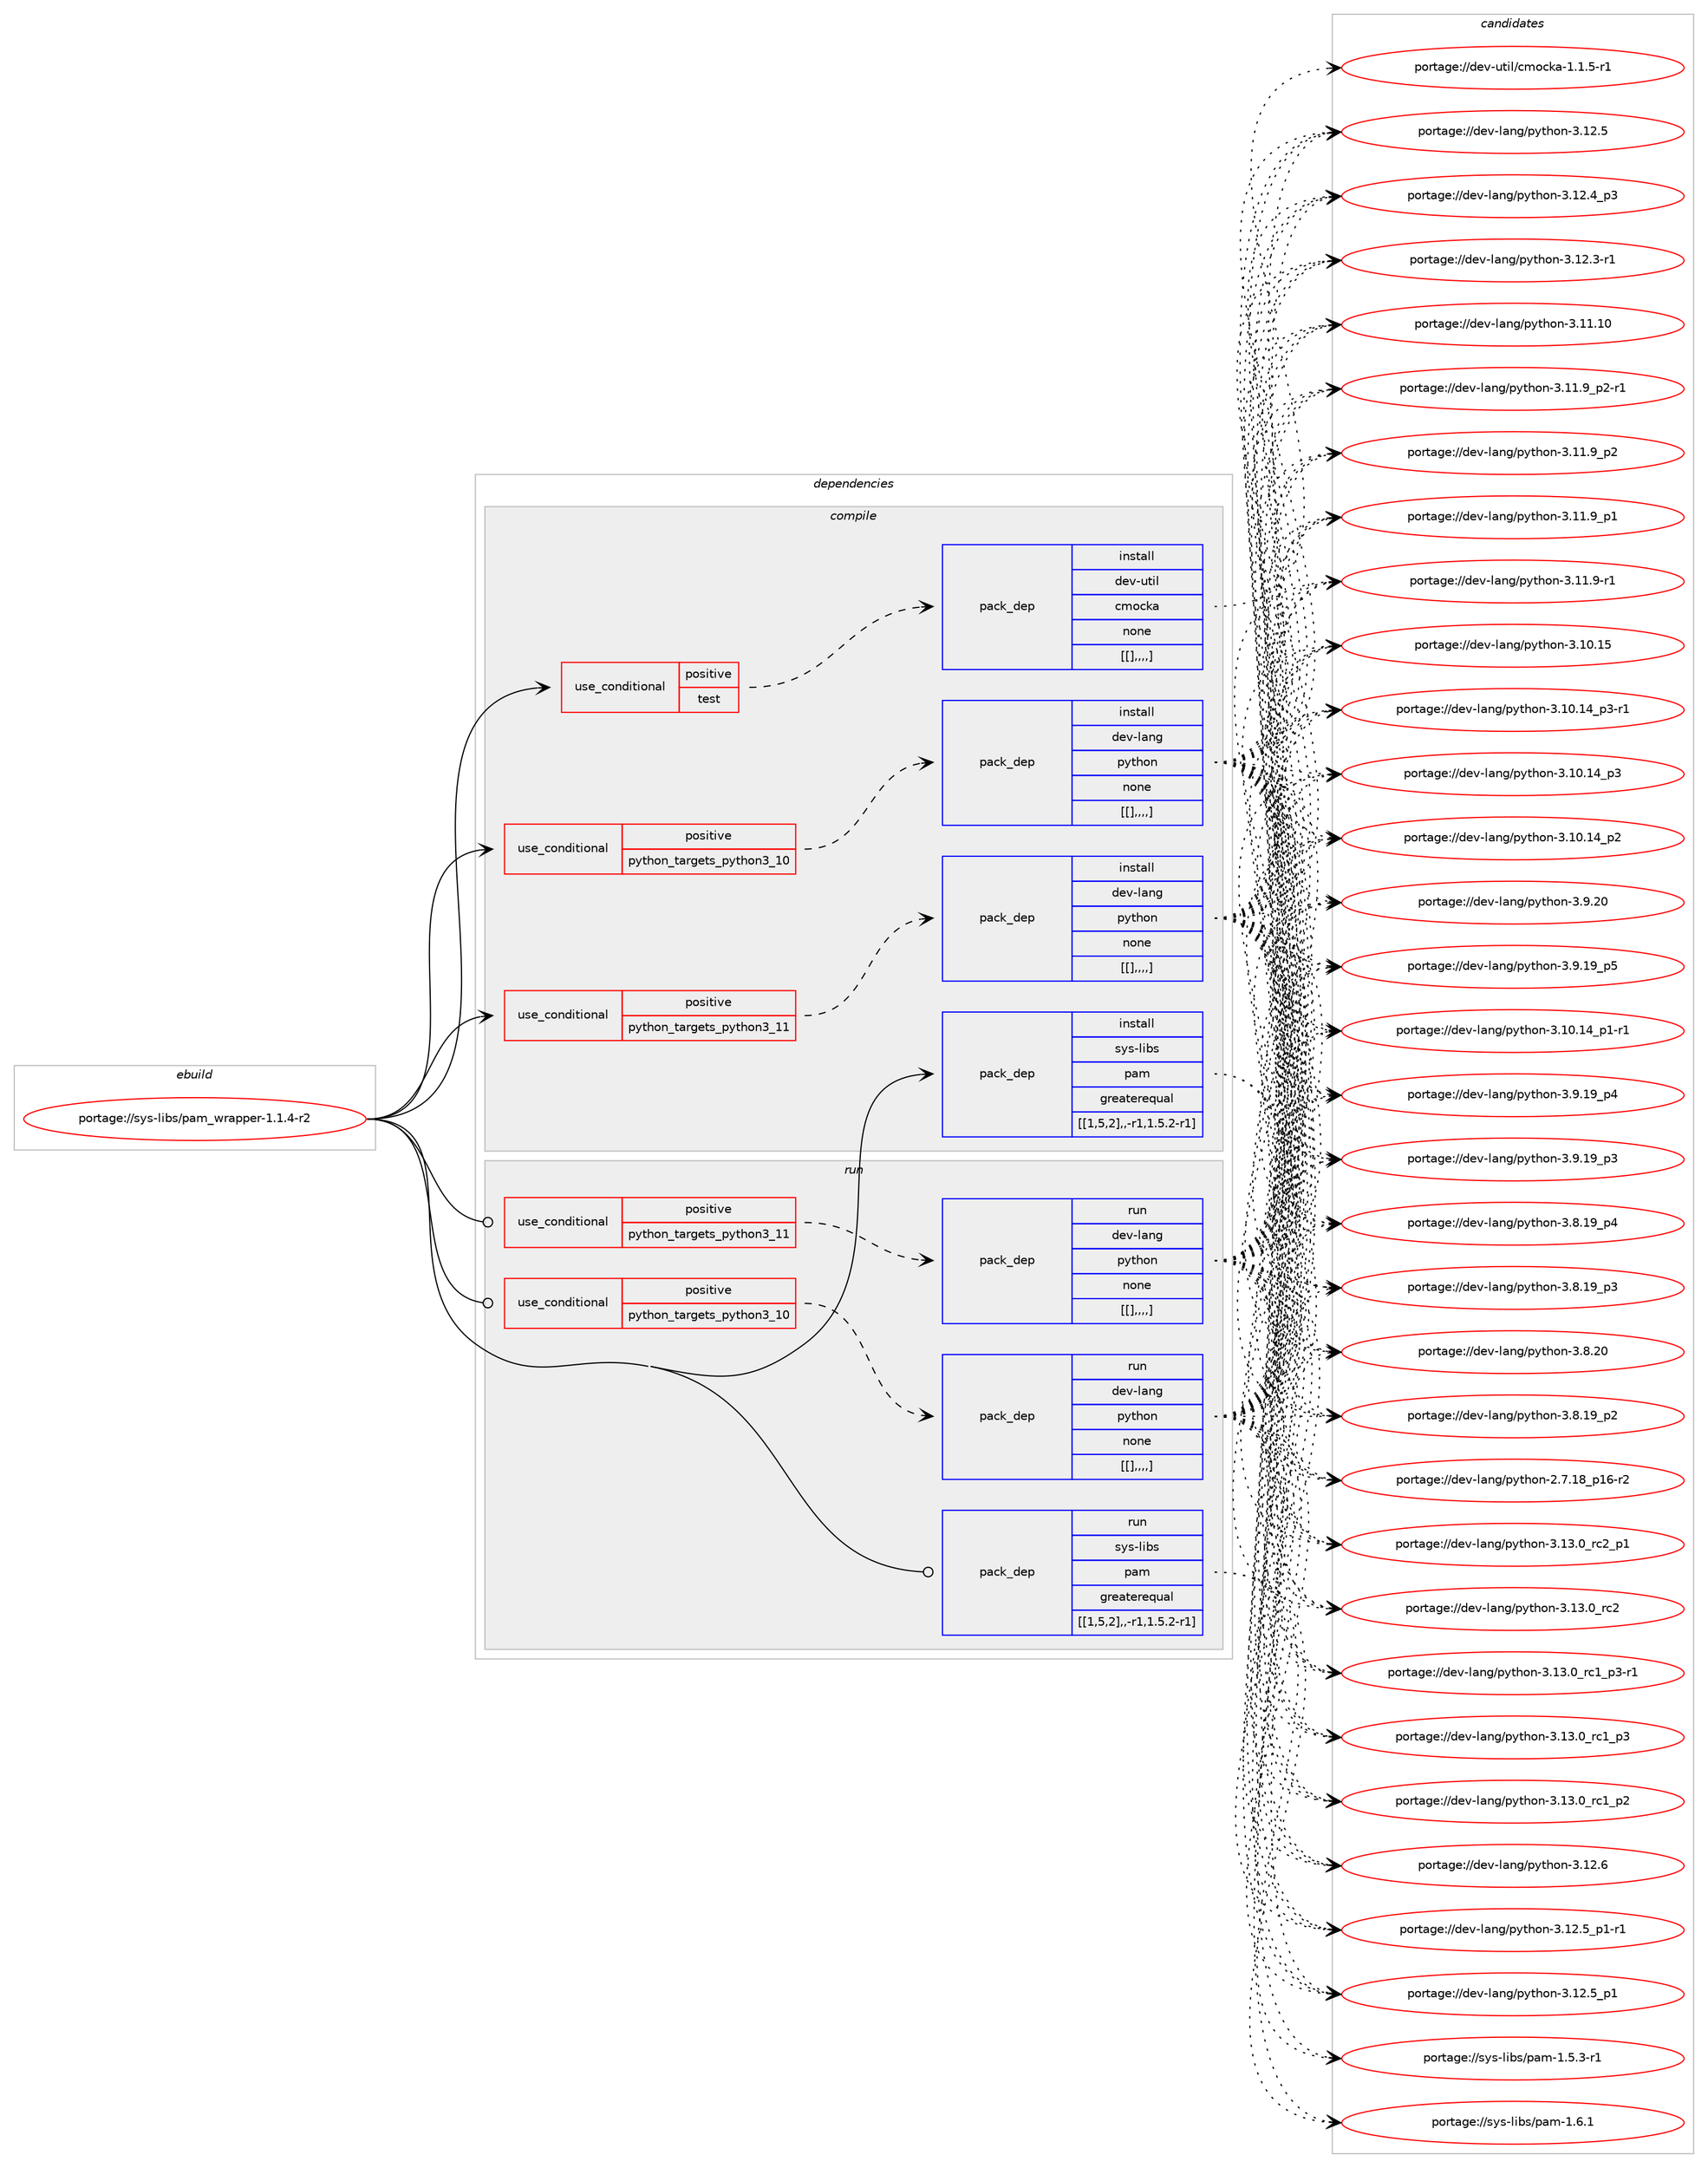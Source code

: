 digraph prolog {

# *************
# Graph options
# *************

newrank=true;
concentrate=true;
compound=true;
graph [rankdir=LR,fontname=Helvetica,fontsize=10,ranksep=1.5];#, ranksep=2.5, nodesep=0.2];
edge  [arrowhead=vee];
node  [fontname=Helvetica,fontsize=10];

# **********
# The ebuild
# **********

subgraph cluster_leftcol {
color=gray;
label=<<i>ebuild</i>>;
id [label="portage://sys-libs/pam_wrapper-1.1.4-r2", color=red, width=4, href="../sys-libs/pam_wrapper-1.1.4-r2.svg"];
}

# ****************
# The dependencies
# ****************

subgraph cluster_midcol {
color=gray;
label=<<i>dependencies</i>>;
subgraph cluster_compile {
fillcolor="#eeeeee";
style=filled;
label=<<i>compile</i>>;
subgraph cond10514 {
dependency28313 [label=<<TABLE BORDER="0" CELLBORDER="1" CELLSPACING="0" CELLPADDING="4"><TR><TD ROWSPAN="3" CELLPADDING="10">use_conditional</TD></TR><TR><TD>positive</TD></TR><TR><TD>python_targets_python3_10</TD></TR></TABLE>>, shape=none, color=red];
subgraph pack17721 {
dependency28314 [label=<<TABLE BORDER="0" CELLBORDER="1" CELLSPACING="0" CELLPADDING="4" WIDTH="220"><TR><TD ROWSPAN="6" CELLPADDING="30">pack_dep</TD></TR><TR><TD WIDTH="110">install</TD></TR><TR><TD>dev-lang</TD></TR><TR><TD>python</TD></TR><TR><TD>none</TD></TR><TR><TD>[[],,,,]</TD></TR></TABLE>>, shape=none, color=blue];
}
dependency28313:e -> dependency28314:w [weight=20,style="dashed",arrowhead="vee"];
}
id:e -> dependency28313:w [weight=20,style="solid",arrowhead="vee"];
subgraph cond10515 {
dependency28315 [label=<<TABLE BORDER="0" CELLBORDER="1" CELLSPACING="0" CELLPADDING="4"><TR><TD ROWSPAN="3" CELLPADDING="10">use_conditional</TD></TR><TR><TD>positive</TD></TR><TR><TD>python_targets_python3_11</TD></TR></TABLE>>, shape=none, color=red];
subgraph pack17722 {
dependency28316 [label=<<TABLE BORDER="0" CELLBORDER="1" CELLSPACING="0" CELLPADDING="4" WIDTH="220"><TR><TD ROWSPAN="6" CELLPADDING="30">pack_dep</TD></TR><TR><TD WIDTH="110">install</TD></TR><TR><TD>dev-lang</TD></TR><TR><TD>python</TD></TR><TR><TD>none</TD></TR><TR><TD>[[],,,,]</TD></TR></TABLE>>, shape=none, color=blue];
}
dependency28315:e -> dependency28316:w [weight=20,style="dashed",arrowhead="vee"];
}
id:e -> dependency28315:w [weight=20,style="solid",arrowhead="vee"];
subgraph cond10516 {
dependency28317 [label=<<TABLE BORDER="0" CELLBORDER="1" CELLSPACING="0" CELLPADDING="4"><TR><TD ROWSPAN="3" CELLPADDING="10">use_conditional</TD></TR><TR><TD>positive</TD></TR><TR><TD>test</TD></TR></TABLE>>, shape=none, color=red];
subgraph pack17723 {
dependency28318 [label=<<TABLE BORDER="0" CELLBORDER="1" CELLSPACING="0" CELLPADDING="4" WIDTH="220"><TR><TD ROWSPAN="6" CELLPADDING="30">pack_dep</TD></TR><TR><TD WIDTH="110">install</TD></TR><TR><TD>dev-util</TD></TR><TR><TD>cmocka</TD></TR><TR><TD>none</TD></TR><TR><TD>[[],,,,]</TD></TR></TABLE>>, shape=none, color=blue];
}
dependency28317:e -> dependency28318:w [weight=20,style="dashed",arrowhead="vee"];
}
id:e -> dependency28317:w [weight=20,style="solid",arrowhead="vee"];
subgraph pack17724 {
dependency28319 [label=<<TABLE BORDER="0" CELLBORDER="1" CELLSPACING="0" CELLPADDING="4" WIDTH="220"><TR><TD ROWSPAN="6" CELLPADDING="30">pack_dep</TD></TR><TR><TD WIDTH="110">install</TD></TR><TR><TD>sys-libs</TD></TR><TR><TD>pam</TD></TR><TR><TD>greaterequal</TD></TR><TR><TD>[[1,5,2],,-r1,1.5.2-r1]</TD></TR></TABLE>>, shape=none, color=blue];
}
id:e -> dependency28319:w [weight=20,style="solid",arrowhead="vee"];
}
subgraph cluster_compileandrun {
fillcolor="#eeeeee";
style=filled;
label=<<i>compile and run</i>>;
}
subgraph cluster_run {
fillcolor="#eeeeee";
style=filled;
label=<<i>run</i>>;
subgraph cond10517 {
dependency28320 [label=<<TABLE BORDER="0" CELLBORDER="1" CELLSPACING="0" CELLPADDING="4"><TR><TD ROWSPAN="3" CELLPADDING="10">use_conditional</TD></TR><TR><TD>positive</TD></TR><TR><TD>python_targets_python3_10</TD></TR></TABLE>>, shape=none, color=red];
subgraph pack17725 {
dependency28321 [label=<<TABLE BORDER="0" CELLBORDER="1" CELLSPACING="0" CELLPADDING="4" WIDTH="220"><TR><TD ROWSPAN="6" CELLPADDING="30">pack_dep</TD></TR><TR><TD WIDTH="110">run</TD></TR><TR><TD>dev-lang</TD></TR><TR><TD>python</TD></TR><TR><TD>none</TD></TR><TR><TD>[[],,,,]</TD></TR></TABLE>>, shape=none, color=blue];
}
dependency28320:e -> dependency28321:w [weight=20,style="dashed",arrowhead="vee"];
}
id:e -> dependency28320:w [weight=20,style="solid",arrowhead="odot"];
subgraph cond10518 {
dependency28322 [label=<<TABLE BORDER="0" CELLBORDER="1" CELLSPACING="0" CELLPADDING="4"><TR><TD ROWSPAN="3" CELLPADDING="10">use_conditional</TD></TR><TR><TD>positive</TD></TR><TR><TD>python_targets_python3_11</TD></TR></TABLE>>, shape=none, color=red];
subgraph pack17726 {
dependency28323 [label=<<TABLE BORDER="0" CELLBORDER="1" CELLSPACING="0" CELLPADDING="4" WIDTH="220"><TR><TD ROWSPAN="6" CELLPADDING="30">pack_dep</TD></TR><TR><TD WIDTH="110">run</TD></TR><TR><TD>dev-lang</TD></TR><TR><TD>python</TD></TR><TR><TD>none</TD></TR><TR><TD>[[],,,,]</TD></TR></TABLE>>, shape=none, color=blue];
}
dependency28322:e -> dependency28323:w [weight=20,style="dashed",arrowhead="vee"];
}
id:e -> dependency28322:w [weight=20,style="solid",arrowhead="odot"];
subgraph pack17727 {
dependency28324 [label=<<TABLE BORDER="0" CELLBORDER="1" CELLSPACING="0" CELLPADDING="4" WIDTH="220"><TR><TD ROWSPAN="6" CELLPADDING="30">pack_dep</TD></TR><TR><TD WIDTH="110">run</TD></TR><TR><TD>sys-libs</TD></TR><TR><TD>pam</TD></TR><TR><TD>greaterequal</TD></TR><TR><TD>[[1,5,2],,-r1,1.5.2-r1]</TD></TR></TABLE>>, shape=none, color=blue];
}
id:e -> dependency28324:w [weight=20,style="solid",arrowhead="odot"];
}
}

# **************
# The candidates
# **************

subgraph cluster_choices {
rank=same;
color=gray;
label=<<i>candidates</i>>;

subgraph choice17721 {
color=black;
nodesep=1;
choice100101118451089711010347112121116104111110455146495146489511499509511249 [label="portage://dev-lang/python-3.13.0_rc2_p1", color=red, width=4,href="../dev-lang/python-3.13.0_rc2_p1.svg"];
choice10010111845108971101034711212111610411111045514649514648951149950 [label="portage://dev-lang/python-3.13.0_rc2", color=red, width=4,href="../dev-lang/python-3.13.0_rc2.svg"];
choice1001011184510897110103471121211161041111104551464951464895114994995112514511449 [label="portage://dev-lang/python-3.13.0_rc1_p3-r1", color=red, width=4,href="../dev-lang/python-3.13.0_rc1_p3-r1.svg"];
choice100101118451089711010347112121116104111110455146495146489511499499511251 [label="portage://dev-lang/python-3.13.0_rc1_p3", color=red, width=4,href="../dev-lang/python-3.13.0_rc1_p3.svg"];
choice100101118451089711010347112121116104111110455146495146489511499499511250 [label="portage://dev-lang/python-3.13.0_rc1_p2", color=red, width=4,href="../dev-lang/python-3.13.0_rc1_p2.svg"];
choice10010111845108971101034711212111610411111045514649504654 [label="portage://dev-lang/python-3.12.6", color=red, width=4,href="../dev-lang/python-3.12.6.svg"];
choice1001011184510897110103471121211161041111104551464950465395112494511449 [label="portage://dev-lang/python-3.12.5_p1-r1", color=red, width=4,href="../dev-lang/python-3.12.5_p1-r1.svg"];
choice100101118451089711010347112121116104111110455146495046539511249 [label="portage://dev-lang/python-3.12.5_p1", color=red, width=4,href="../dev-lang/python-3.12.5_p1.svg"];
choice10010111845108971101034711212111610411111045514649504653 [label="portage://dev-lang/python-3.12.5", color=red, width=4,href="../dev-lang/python-3.12.5.svg"];
choice100101118451089711010347112121116104111110455146495046529511251 [label="portage://dev-lang/python-3.12.4_p3", color=red, width=4,href="../dev-lang/python-3.12.4_p3.svg"];
choice100101118451089711010347112121116104111110455146495046514511449 [label="portage://dev-lang/python-3.12.3-r1", color=red, width=4,href="../dev-lang/python-3.12.3-r1.svg"];
choice1001011184510897110103471121211161041111104551464949464948 [label="portage://dev-lang/python-3.11.10", color=red, width=4,href="../dev-lang/python-3.11.10.svg"];
choice1001011184510897110103471121211161041111104551464949465795112504511449 [label="portage://dev-lang/python-3.11.9_p2-r1", color=red, width=4,href="../dev-lang/python-3.11.9_p2-r1.svg"];
choice100101118451089711010347112121116104111110455146494946579511250 [label="portage://dev-lang/python-3.11.9_p2", color=red, width=4,href="../dev-lang/python-3.11.9_p2.svg"];
choice100101118451089711010347112121116104111110455146494946579511249 [label="portage://dev-lang/python-3.11.9_p1", color=red, width=4,href="../dev-lang/python-3.11.9_p1.svg"];
choice100101118451089711010347112121116104111110455146494946574511449 [label="portage://dev-lang/python-3.11.9-r1", color=red, width=4,href="../dev-lang/python-3.11.9-r1.svg"];
choice1001011184510897110103471121211161041111104551464948464953 [label="portage://dev-lang/python-3.10.15", color=red, width=4,href="../dev-lang/python-3.10.15.svg"];
choice100101118451089711010347112121116104111110455146494846495295112514511449 [label="portage://dev-lang/python-3.10.14_p3-r1", color=red, width=4,href="../dev-lang/python-3.10.14_p3-r1.svg"];
choice10010111845108971101034711212111610411111045514649484649529511251 [label="portage://dev-lang/python-3.10.14_p3", color=red, width=4,href="../dev-lang/python-3.10.14_p3.svg"];
choice10010111845108971101034711212111610411111045514649484649529511250 [label="portage://dev-lang/python-3.10.14_p2", color=red, width=4,href="../dev-lang/python-3.10.14_p2.svg"];
choice100101118451089711010347112121116104111110455146494846495295112494511449 [label="portage://dev-lang/python-3.10.14_p1-r1", color=red, width=4,href="../dev-lang/python-3.10.14_p1-r1.svg"];
choice10010111845108971101034711212111610411111045514657465048 [label="portage://dev-lang/python-3.9.20", color=red, width=4,href="../dev-lang/python-3.9.20.svg"];
choice100101118451089711010347112121116104111110455146574649579511253 [label="portage://dev-lang/python-3.9.19_p5", color=red, width=4,href="../dev-lang/python-3.9.19_p5.svg"];
choice100101118451089711010347112121116104111110455146574649579511252 [label="portage://dev-lang/python-3.9.19_p4", color=red, width=4,href="../dev-lang/python-3.9.19_p4.svg"];
choice100101118451089711010347112121116104111110455146574649579511251 [label="portage://dev-lang/python-3.9.19_p3", color=red, width=4,href="../dev-lang/python-3.9.19_p3.svg"];
choice10010111845108971101034711212111610411111045514656465048 [label="portage://dev-lang/python-3.8.20", color=red, width=4,href="../dev-lang/python-3.8.20.svg"];
choice100101118451089711010347112121116104111110455146564649579511252 [label="portage://dev-lang/python-3.8.19_p4", color=red, width=4,href="../dev-lang/python-3.8.19_p4.svg"];
choice100101118451089711010347112121116104111110455146564649579511251 [label="portage://dev-lang/python-3.8.19_p3", color=red, width=4,href="../dev-lang/python-3.8.19_p3.svg"];
choice100101118451089711010347112121116104111110455146564649579511250 [label="portage://dev-lang/python-3.8.19_p2", color=red, width=4,href="../dev-lang/python-3.8.19_p2.svg"];
choice100101118451089711010347112121116104111110455046554649569511249544511450 [label="portage://dev-lang/python-2.7.18_p16-r2", color=red, width=4,href="../dev-lang/python-2.7.18_p16-r2.svg"];
dependency28314:e -> choice100101118451089711010347112121116104111110455146495146489511499509511249:w [style=dotted,weight="100"];
dependency28314:e -> choice10010111845108971101034711212111610411111045514649514648951149950:w [style=dotted,weight="100"];
dependency28314:e -> choice1001011184510897110103471121211161041111104551464951464895114994995112514511449:w [style=dotted,weight="100"];
dependency28314:e -> choice100101118451089711010347112121116104111110455146495146489511499499511251:w [style=dotted,weight="100"];
dependency28314:e -> choice100101118451089711010347112121116104111110455146495146489511499499511250:w [style=dotted,weight="100"];
dependency28314:e -> choice10010111845108971101034711212111610411111045514649504654:w [style=dotted,weight="100"];
dependency28314:e -> choice1001011184510897110103471121211161041111104551464950465395112494511449:w [style=dotted,weight="100"];
dependency28314:e -> choice100101118451089711010347112121116104111110455146495046539511249:w [style=dotted,weight="100"];
dependency28314:e -> choice10010111845108971101034711212111610411111045514649504653:w [style=dotted,weight="100"];
dependency28314:e -> choice100101118451089711010347112121116104111110455146495046529511251:w [style=dotted,weight="100"];
dependency28314:e -> choice100101118451089711010347112121116104111110455146495046514511449:w [style=dotted,weight="100"];
dependency28314:e -> choice1001011184510897110103471121211161041111104551464949464948:w [style=dotted,weight="100"];
dependency28314:e -> choice1001011184510897110103471121211161041111104551464949465795112504511449:w [style=dotted,weight="100"];
dependency28314:e -> choice100101118451089711010347112121116104111110455146494946579511250:w [style=dotted,weight="100"];
dependency28314:e -> choice100101118451089711010347112121116104111110455146494946579511249:w [style=dotted,weight="100"];
dependency28314:e -> choice100101118451089711010347112121116104111110455146494946574511449:w [style=dotted,weight="100"];
dependency28314:e -> choice1001011184510897110103471121211161041111104551464948464953:w [style=dotted,weight="100"];
dependency28314:e -> choice100101118451089711010347112121116104111110455146494846495295112514511449:w [style=dotted,weight="100"];
dependency28314:e -> choice10010111845108971101034711212111610411111045514649484649529511251:w [style=dotted,weight="100"];
dependency28314:e -> choice10010111845108971101034711212111610411111045514649484649529511250:w [style=dotted,weight="100"];
dependency28314:e -> choice100101118451089711010347112121116104111110455146494846495295112494511449:w [style=dotted,weight="100"];
dependency28314:e -> choice10010111845108971101034711212111610411111045514657465048:w [style=dotted,weight="100"];
dependency28314:e -> choice100101118451089711010347112121116104111110455146574649579511253:w [style=dotted,weight="100"];
dependency28314:e -> choice100101118451089711010347112121116104111110455146574649579511252:w [style=dotted,weight="100"];
dependency28314:e -> choice100101118451089711010347112121116104111110455146574649579511251:w [style=dotted,weight="100"];
dependency28314:e -> choice10010111845108971101034711212111610411111045514656465048:w [style=dotted,weight="100"];
dependency28314:e -> choice100101118451089711010347112121116104111110455146564649579511252:w [style=dotted,weight="100"];
dependency28314:e -> choice100101118451089711010347112121116104111110455146564649579511251:w [style=dotted,weight="100"];
dependency28314:e -> choice100101118451089711010347112121116104111110455146564649579511250:w [style=dotted,weight="100"];
dependency28314:e -> choice100101118451089711010347112121116104111110455046554649569511249544511450:w [style=dotted,weight="100"];
}
subgraph choice17722 {
color=black;
nodesep=1;
choice100101118451089711010347112121116104111110455146495146489511499509511249 [label="portage://dev-lang/python-3.13.0_rc2_p1", color=red, width=4,href="../dev-lang/python-3.13.0_rc2_p1.svg"];
choice10010111845108971101034711212111610411111045514649514648951149950 [label="portage://dev-lang/python-3.13.0_rc2", color=red, width=4,href="../dev-lang/python-3.13.0_rc2.svg"];
choice1001011184510897110103471121211161041111104551464951464895114994995112514511449 [label="portage://dev-lang/python-3.13.0_rc1_p3-r1", color=red, width=4,href="../dev-lang/python-3.13.0_rc1_p3-r1.svg"];
choice100101118451089711010347112121116104111110455146495146489511499499511251 [label="portage://dev-lang/python-3.13.0_rc1_p3", color=red, width=4,href="../dev-lang/python-3.13.0_rc1_p3.svg"];
choice100101118451089711010347112121116104111110455146495146489511499499511250 [label="portage://dev-lang/python-3.13.0_rc1_p2", color=red, width=4,href="../dev-lang/python-3.13.0_rc1_p2.svg"];
choice10010111845108971101034711212111610411111045514649504654 [label="portage://dev-lang/python-3.12.6", color=red, width=4,href="../dev-lang/python-3.12.6.svg"];
choice1001011184510897110103471121211161041111104551464950465395112494511449 [label="portage://dev-lang/python-3.12.5_p1-r1", color=red, width=4,href="../dev-lang/python-3.12.5_p1-r1.svg"];
choice100101118451089711010347112121116104111110455146495046539511249 [label="portage://dev-lang/python-3.12.5_p1", color=red, width=4,href="../dev-lang/python-3.12.5_p1.svg"];
choice10010111845108971101034711212111610411111045514649504653 [label="portage://dev-lang/python-3.12.5", color=red, width=4,href="../dev-lang/python-3.12.5.svg"];
choice100101118451089711010347112121116104111110455146495046529511251 [label="portage://dev-lang/python-3.12.4_p3", color=red, width=4,href="../dev-lang/python-3.12.4_p3.svg"];
choice100101118451089711010347112121116104111110455146495046514511449 [label="portage://dev-lang/python-3.12.3-r1", color=red, width=4,href="../dev-lang/python-3.12.3-r1.svg"];
choice1001011184510897110103471121211161041111104551464949464948 [label="portage://dev-lang/python-3.11.10", color=red, width=4,href="../dev-lang/python-3.11.10.svg"];
choice1001011184510897110103471121211161041111104551464949465795112504511449 [label="portage://dev-lang/python-3.11.9_p2-r1", color=red, width=4,href="../dev-lang/python-3.11.9_p2-r1.svg"];
choice100101118451089711010347112121116104111110455146494946579511250 [label="portage://dev-lang/python-3.11.9_p2", color=red, width=4,href="../dev-lang/python-3.11.9_p2.svg"];
choice100101118451089711010347112121116104111110455146494946579511249 [label="portage://dev-lang/python-3.11.9_p1", color=red, width=4,href="../dev-lang/python-3.11.9_p1.svg"];
choice100101118451089711010347112121116104111110455146494946574511449 [label="portage://dev-lang/python-3.11.9-r1", color=red, width=4,href="../dev-lang/python-3.11.9-r1.svg"];
choice1001011184510897110103471121211161041111104551464948464953 [label="portage://dev-lang/python-3.10.15", color=red, width=4,href="../dev-lang/python-3.10.15.svg"];
choice100101118451089711010347112121116104111110455146494846495295112514511449 [label="portage://dev-lang/python-3.10.14_p3-r1", color=red, width=4,href="../dev-lang/python-3.10.14_p3-r1.svg"];
choice10010111845108971101034711212111610411111045514649484649529511251 [label="portage://dev-lang/python-3.10.14_p3", color=red, width=4,href="../dev-lang/python-3.10.14_p3.svg"];
choice10010111845108971101034711212111610411111045514649484649529511250 [label="portage://dev-lang/python-3.10.14_p2", color=red, width=4,href="../dev-lang/python-3.10.14_p2.svg"];
choice100101118451089711010347112121116104111110455146494846495295112494511449 [label="portage://dev-lang/python-3.10.14_p1-r1", color=red, width=4,href="../dev-lang/python-3.10.14_p1-r1.svg"];
choice10010111845108971101034711212111610411111045514657465048 [label="portage://dev-lang/python-3.9.20", color=red, width=4,href="../dev-lang/python-3.9.20.svg"];
choice100101118451089711010347112121116104111110455146574649579511253 [label="portage://dev-lang/python-3.9.19_p5", color=red, width=4,href="../dev-lang/python-3.9.19_p5.svg"];
choice100101118451089711010347112121116104111110455146574649579511252 [label="portage://dev-lang/python-3.9.19_p4", color=red, width=4,href="../dev-lang/python-3.9.19_p4.svg"];
choice100101118451089711010347112121116104111110455146574649579511251 [label="portage://dev-lang/python-3.9.19_p3", color=red, width=4,href="../dev-lang/python-3.9.19_p3.svg"];
choice10010111845108971101034711212111610411111045514656465048 [label="portage://dev-lang/python-3.8.20", color=red, width=4,href="../dev-lang/python-3.8.20.svg"];
choice100101118451089711010347112121116104111110455146564649579511252 [label="portage://dev-lang/python-3.8.19_p4", color=red, width=4,href="../dev-lang/python-3.8.19_p4.svg"];
choice100101118451089711010347112121116104111110455146564649579511251 [label="portage://dev-lang/python-3.8.19_p3", color=red, width=4,href="../dev-lang/python-3.8.19_p3.svg"];
choice100101118451089711010347112121116104111110455146564649579511250 [label="portage://dev-lang/python-3.8.19_p2", color=red, width=4,href="../dev-lang/python-3.8.19_p2.svg"];
choice100101118451089711010347112121116104111110455046554649569511249544511450 [label="portage://dev-lang/python-2.7.18_p16-r2", color=red, width=4,href="../dev-lang/python-2.7.18_p16-r2.svg"];
dependency28316:e -> choice100101118451089711010347112121116104111110455146495146489511499509511249:w [style=dotted,weight="100"];
dependency28316:e -> choice10010111845108971101034711212111610411111045514649514648951149950:w [style=dotted,weight="100"];
dependency28316:e -> choice1001011184510897110103471121211161041111104551464951464895114994995112514511449:w [style=dotted,weight="100"];
dependency28316:e -> choice100101118451089711010347112121116104111110455146495146489511499499511251:w [style=dotted,weight="100"];
dependency28316:e -> choice100101118451089711010347112121116104111110455146495146489511499499511250:w [style=dotted,weight="100"];
dependency28316:e -> choice10010111845108971101034711212111610411111045514649504654:w [style=dotted,weight="100"];
dependency28316:e -> choice1001011184510897110103471121211161041111104551464950465395112494511449:w [style=dotted,weight="100"];
dependency28316:e -> choice100101118451089711010347112121116104111110455146495046539511249:w [style=dotted,weight="100"];
dependency28316:e -> choice10010111845108971101034711212111610411111045514649504653:w [style=dotted,weight="100"];
dependency28316:e -> choice100101118451089711010347112121116104111110455146495046529511251:w [style=dotted,weight="100"];
dependency28316:e -> choice100101118451089711010347112121116104111110455146495046514511449:w [style=dotted,weight="100"];
dependency28316:e -> choice1001011184510897110103471121211161041111104551464949464948:w [style=dotted,weight="100"];
dependency28316:e -> choice1001011184510897110103471121211161041111104551464949465795112504511449:w [style=dotted,weight="100"];
dependency28316:e -> choice100101118451089711010347112121116104111110455146494946579511250:w [style=dotted,weight="100"];
dependency28316:e -> choice100101118451089711010347112121116104111110455146494946579511249:w [style=dotted,weight="100"];
dependency28316:e -> choice100101118451089711010347112121116104111110455146494946574511449:w [style=dotted,weight="100"];
dependency28316:e -> choice1001011184510897110103471121211161041111104551464948464953:w [style=dotted,weight="100"];
dependency28316:e -> choice100101118451089711010347112121116104111110455146494846495295112514511449:w [style=dotted,weight="100"];
dependency28316:e -> choice10010111845108971101034711212111610411111045514649484649529511251:w [style=dotted,weight="100"];
dependency28316:e -> choice10010111845108971101034711212111610411111045514649484649529511250:w [style=dotted,weight="100"];
dependency28316:e -> choice100101118451089711010347112121116104111110455146494846495295112494511449:w [style=dotted,weight="100"];
dependency28316:e -> choice10010111845108971101034711212111610411111045514657465048:w [style=dotted,weight="100"];
dependency28316:e -> choice100101118451089711010347112121116104111110455146574649579511253:w [style=dotted,weight="100"];
dependency28316:e -> choice100101118451089711010347112121116104111110455146574649579511252:w [style=dotted,weight="100"];
dependency28316:e -> choice100101118451089711010347112121116104111110455146574649579511251:w [style=dotted,weight="100"];
dependency28316:e -> choice10010111845108971101034711212111610411111045514656465048:w [style=dotted,weight="100"];
dependency28316:e -> choice100101118451089711010347112121116104111110455146564649579511252:w [style=dotted,weight="100"];
dependency28316:e -> choice100101118451089711010347112121116104111110455146564649579511251:w [style=dotted,weight="100"];
dependency28316:e -> choice100101118451089711010347112121116104111110455146564649579511250:w [style=dotted,weight="100"];
dependency28316:e -> choice100101118451089711010347112121116104111110455046554649569511249544511450:w [style=dotted,weight="100"];
}
subgraph choice17723 {
color=black;
nodesep=1;
choice10010111845117116105108479910911199107974549464946534511449 [label="portage://dev-util/cmocka-1.1.5-r1", color=red, width=4,href="../dev-util/cmocka-1.1.5-r1.svg"];
dependency28318:e -> choice10010111845117116105108479910911199107974549464946534511449:w [style=dotted,weight="100"];
}
subgraph choice17724 {
color=black;
nodesep=1;
choice11512111545108105981154711297109454946544649 [label="portage://sys-libs/pam-1.6.1", color=red, width=4,href="../sys-libs/pam-1.6.1.svg"];
choice115121115451081059811547112971094549465346514511449 [label="portage://sys-libs/pam-1.5.3-r1", color=red, width=4,href="../sys-libs/pam-1.5.3-r1.svg"];
dependency28319:e -> choice11512111545108105981154711297109454946544649:w [style=dotted,weight="100"];
dependency28319:e -> choice115121115451081059811547112971094549465346514511449:w [style=dotted,weight="100"];
}
subgraph choice17725 {
color=black;
nodesep=1;
choice100101118451089711010347112121116104111110455146495146489511499509511249 [label="portage://dev-lang/python-3.13.0_rc2_p1", color=red, width=4,href="../dev-lang/python-3.13.0_rc2_p1.svg"];
choice10010111845108971101034711212111610411111045514649514648951149950 [label="portage://dev-lang/python-3.13.0_rc2", color=red, width=4,href="../dev-lang/python-3.13.0_rc2.svg"];
choice1001011184510897110103471121211161041111104551464951464895114994995112514511449 [label="portage://dev-lang/python-3.13.0_rc1_p3-r1", color=red, width=4,href="../dev-lang/python-3.13.0_rc1_p3-r1.svg"];
choice100101118451089711010347112121116104111110455146495146489511499499511251 [label="portage://dev-lang/python-3.13.0_rc1_p3", color=red, width=4,href="../dev-lang/python-3.13.0_rc1_p3.svg"];
choice100101118451089711010347112121116104111110455146495146489511499499511250 [label="portage://dev-lang/python-3.13.0_rc1_p2", color=red, width=4,href="../dev-lang/python-3.13.0_rc1_p2.svg"];
choice10010111845108971101034711212111610411111045514649504654 [label="portage://dev-lang/python-3.12.6", color=red, width=4,href="../dev-lang/python-3.12.6.svg"];
choice1001011184510897110103471121211161041111104551464950465395112494511449 [label="portage://dev-lang/python-3.12.5_p1-r1", color=red, width=4,href="../dev-lang/python-3.12.5_p1-r1.svg"];
choice100101118451089711010347112121116104111110455146495046539511249 [label="portage://dev-lang/python-3.12.5_p1", color=red, width=4,href="../dev-lang/python-3.12.5_p1.svg"];
choice10010111845108971101034711212111610411111045514649504653 [label="portage://dev-lang/python-3.12.5", color=red, width=4,href="../dev-lang/python-3.12.5.svg"];
choice100101118451089711010347112121116104111110455146495046529511251 [label="portage://dev-lang/python-3.12.4_p3", color=red, width=4,href="../dev-lang/python-3.12.4_p3.svg"];
choice100101118451089711010347112121116104111110455146495046514511449 [label="portage://dev-lang/python-3.12.3-r1", color=red, width=4,href="../dev-lang/python-3.12.3-r1.svg"];
choice1001011184510897110103471121211161041111104551464949464948 [label="portage://dev-lang/python-3.11.10", color=red, width=4,href="../dev-lang/python-3.11.10.svg"];
choice1001011184510897110103471121211161041111104551464949465795112504511449 [label="portage://dev-lang/python-3.11.9_p2-r1", color=red, width=4,href="../dev-lang/python-3.11.9_p2-r1.svg"];
choice100101118451089711010347112121116104111110455146494946579511250 [label="portage://dev-lang/python-3.11.9_p2", color=red, width=4,href="../dev-lang/python-3.11.9_p2.svg"];
choice100101118451089711010347112121116104111110455146494946579511249 [label="portage://dev-lang/python-3.11.9_p1", color=red, width=4,href="../dev-lang/python-3.11.9_p1.svg"];
choice100101118451089711010347112121116104111110455146494946574511449 [label="portage://dev-lang/python-3.11.9-r1", color=red, width=4,href="../dev-lang/python-3.11.9-r1.svg"];
choice1001011184510897110103471121211161041111104551464948464953 [label="portage://dev-lang/python-3.10.15", color=red, width=4,href="../dev-lang/python-3.10.15.svg"];
choice100101118451089711010347112121116104111110455146494846495295112514511449 [label="portage://dev-lang/python-3.10.14_p3-r1", color=red, width=4,href="../dev-lang/python-3.10.14_p3-r1.svg"];
choice10010111845108971101034711212111610411111045514649484649529511251 [label="portage://dev-lang/python-3.10.14_p3", color=red, width=4,href="../dev-lang/python-3.10.14_p3.svg"];
choice10010111845108971101034711212111610411111045514649484649529511250 [label="portage://dev-lang/python-3.10.14_p2", color=red, width=4,href="../dev-lang/python-3.10.14_p2.svg"];
choice100101118451089711010347112121116104111110455146494846495295112494511449 [label="portage://dev-lang/python-3.10.14_p1-r1", color=red, width=4,href="../dev-lang/python-3.10.14_p1-r1.svg"];
choice10010111845108971101034711212111610411111045514657465048 [label="portage://dev-lang/python-3.9.20", color=red, width=4,href="../dev-lang/python-3.9.20.svg"];
choice100101118451089711010347112121116104111110455146574649579511253 [label="portage://dev-lang/python-3.9.19_p5", color=red, width=4,href="../dev-lang/python-3.9.19_p5.svg"];
choice100101118451089711010347112121116104111110455146574649579511252 [label="portage://dev-lang/python-3.9.19_p4", color=red, width=4,href="../dev-lang/python-3.9.19_p4.svg"];
choice100101118451089711010347112121116104111110455146574649579511251 [label="portage://dev-lang/python-3.9.19_p3", color=red, width=4,href="../dev-lang/python-3.9.19_p3.svg"];
choice10010111845108971101034711212111610411111045514656465048 [label="portage://dev-lang/python-3.8.20", color=red, width=4,href="../dev-lang/python-3.8.20.svg"];
choice100101118451089711010347112121116104111110455146564649579511252 [label="portage://dev-lang/python-3.8.19_p4", color=red, width=4,href="../dev-lang/python-3.8.19_p4.svg"];
choice100101118451089711010347112121116104111110455146564649579511251 [label="portage://dev-lang/python-3.8.19_p3", color=red, width=4,href="../dev-lang/python-3.8.19_p3.svg"];
choice100101118451089711010347112121116104111110455146564649579511250 [label="portage://dev-lang/python-3.8.19_p2", color=red, width=4,href="../dev-lang/python-3.8.19_p2.svg"];
choice100101118451089711010347112121116104111110455046554649569511249544511450 [label="portage://dev-lang/python-2.7.18_p16-r2", color=red, width=4,href="../dev-lang/python-2.7.18_p16-r2.svg"];
dependency28321:e -> choice100101118451089711010347112121116104111110455146495146489511499509511249:w [style=dotted,weight="100"];
dependency28321:e -> choice10010111845108971101034711212111610411111045514649514648951149950:w [style=dotted,weight="100"];
dependency28321:e -> choice1001011184510897110103471121211161041111104551464951464895114994995112514511449:w [style=dotted,weight="100"];
dependency28321:e -> choice100101118451089711010347112121116104111110455146495146489511499499511251:w [style=dotted,weight="100"];
dependency28321:e -> choice100101118451089711010347112121116104111110455146495146489511499499511250:w [style=dotted,weight="100"];
dependency28321:e -> choice10010111845108971101034711212111610411111045514649504654:w [style=dotted,weight="100"];
dependency28321:e -> choice1001011184510897110103471121211161041111104551464950465395112494511449:w [style=dotted,weight="100"];
dependency28321:e -> choice100101118451089711010347112121116104111110455146495046539511249:w [style=dotted,weight="100"];
dependency28321:e -> choice10010111845108971101034711212111610411111045514649504653:w [style=dotted,weight="100"];
dependency28321:e -> choice100101118451089711010347112121116104111110455146495046529511251:w [style=dotted,weight="100"];
dependency28321:e -> choice100101118451089711010347112121116104111110455146495046514511449:w [style=dotted,weight="100"];
dependency28321:e -> choice1001011184510897110103471121211161041111104551464949464948:w [style=dotted,weight="100"];
dependency28321:e -> choice1001011184510897110103471121211161041111104551464949465795112504511449:w [style=dotted,weight="100"];
dependency28321:e -> choice100101118451089711010347112121116104111110455146494946579511250:w [style=dotted,weight="100"];
dependency28321:e -> choice100101118451089711010347112121116104111110455146494946579511249:w [style=dotted,weight="100"];
dependency28321:e -> choice100101118451089711010347112121116104111110455146494946574511449:w [style=dotted,weight="100"];
dependency28321:e -> choice1001011184510897110103471121211161041111104551464948464953:w [style=dotted,weight="100"];
dependency28321:e -> choice100101118451089711010347112121116104111110455146494846495295112514511449:w [style=dotted,weight="100"];
dependency28321:e -> choice10010111845108971101034711212111610411111045514649484649529511251:w [style=dotted,weight="100"];
dependency28321:e -> choice10010111845108971101034711212111610411111045514649484649529511250:w [style=dotted,weight="100"];
dependency28321:e -> choice100101118451089711010347112121116104111110455146494846495295112494511449:w [style=dotted,weight="100"];
dependency28321:e -> choice10010111845108971101034711212111610411111045514657465048:w [style=dotted,weight="100"];
dependency28321:e -> choice100101118451089711010347112121116104111110455146574649579511253:w [style=dotted,weight="100"];
dependency28321:e -> choice100101118451089711010347112121116104111110455146574649579511252:w [style=dotted,weight="100"];
dependency28321:e -> choice100101118451089711010347112121116104111110455146574649579511251:w [style=dotted,weight="100"];
dependency28321:e -> choice10010111845108971101034711212111610411111045514656465048:w [style=dotted,weight="100"];
dependency28321:e -> choice100101118451089711010347112121116104111110455146564649579511252:w [style=dotted,weight="100"];
dependency28321:e -> choice100101118451089711010347112121116104111110455146564649579511251:w [style=dotted,weight="100"];
dependency28321:e -> choice100101118451089711010347112121116104111110455146564649579511250:w [style=dotted,weight="100"];
dependency28321:e -> choice100101118451089711010347112121116104111110455046554649569511249544511450:w [style=dotted,weight="100"];
}
subgraph choice17726 {
color=black;
nodesep=1;
choice100101118451089711010347112121116104111110455146495146489511499509511249 [label="portage://dev-lang/python-3.13.0_rc2_p1", color=red, width=4,href="../dev-lang/python-3.13.0_rc2_p1.svg"];
choice10010111845108971101034711212111610411111045514649514648951149950 [label="portage://dev-lang/python-3.13.0_rc2", color=red, width=4,href="../dev-lang/python-3.13.0_rc2.svg"];
choice1001011184510897110103471121211161041111104551464951464895114994995112514511449 [label="portage://dev-lang/python-3.13.0_rc1_p3-r1", color=red, width=4,href="../dev-lang/python-3.13.0_rc1_p3-r1.svg"];
choice100101118451089711010347112121116104111110455146495146489511499499511251 [label="portage://dev-lang/python-3.13.0_rc1_p3", color=red, width=4,href="../dev-lang/python-3.13.0_rc1_p3.svg"];
choice100101118451089711010347112121116104111110455146495146489511499499511250 [label="portage://dev-lang/python-3.13.0_rc1_p2", color=red, width=4,href="../dev-lang/python-3.13.0_rc1_p2.svg"];
choice10010111845108971101034711212111610411111045514649504654 [label="portage://dev-lang/python-3.12.6", color=red, width=4,href="../dev-lang/python-3.12.6.svg"];
choice1001011184510897110103471121211161041111104551464950465395112494511449 [label="portage://dev-lang/python-3.12.5_p1-r1", color=red, width=4,href="../dev-lang/python-3.12.5_p1-r1.svg"];
choice100101118451089711010347112121116104111110455146495046539511249 [label="portage://dev-lang/python-3.12.5_p1", color=red, width=4,href="../dev-lang/python-3.12.5_p1.svg"];
choice10010111845108971101034711212111610411111045514649504653 [label="portage://dev-lang/python-3.12.5", color=red, width=4,href="../dev-lang/python-3.12.5.svg"];
choice100101118451089711010347112121116104111110455146495046529511251 [label="portage://dev-lang/python-3.12.4_p3", color=red, width=4,href="../dev-lang/python-3.12.4_p3.svg"];
choice100101118451089711010347112121116104111110455146495046514511449 [label="portage://dev-lang/python-3.12.3-r1", color=red, width=4,href="../dev-lang/python-3.12.3-r1.svg"];
choice1001011184510897110103471121211161041111104551464949464948 [label="portage://dev-lang/python-3.11.10", color=red, width=4,href="../dev-lang/python-3.11.10.svg"];
choice1001011184510897110103471121211161041111104551464949465795112504511449 [label="portage://dev-lang/python-3.11.9_p2-r1", color=red, width=4,href="../dev-lang/python-3.11.9_p2-r1.svg"];
choice100101118451089711010347112121116104111110455146494946579511250 [label="portage://dev-lang/python-3.11.9_p2", color=red, width=4,href="../dev-lang/python-3.11.9_p2.svg"];
choice100101118451089711010347112121116104111110455146494946579511249 [label="portage://dev-lang/python-3.11.9_p1", color=red, width=4,href="../dev-lang/python-3.11.9_p1.svg"];
choice100101118451089711010347112121116104111110455146494946574511449 [label="portage://dev-lang/python-3.11.9-r1", color=red, width=4,href="../dev-lang/python-3.11.9-r1.svg"];
choice1001011184510897110103471121211161041111104551464948464953 [label="portage://dev-lang/python-3.10.15", color=red, width=4,href="../dev-lang/python-3.10.15.svg"];
choice100101118451089711010347112121116104111110455146494846495295112514511449 [label="portage://dev-lang/python-3.10.14_p3-r1", color=red, width=4,href="../dev-lang/python-3.10.14_p3-r1.svg"];
choice10010111845108971101034711212111610411111045514649484649529511251 [label="portage://dev-lang/python-3.10.14_p3", color=red, width=4,href="../dev-lang/python-3.10.14_p3.svg"];
choice10010111845108971101034711212111610411111045514649484649529511250 [label="portage://dev-lang/python-3.10.14_p2", color=red, width=4,href="../dev-lang/python-3.10.14_p2.svg"];
choice100101118451089711010347112121116104111110455146494846495295112494511449 [label="portage://dev-lang/python-3.10.14_p1-r1", color=red, width=4,href="../dev-lang/python-3.10.14_p1-r1.svg"];
choice10010111845108971101034711212111610411111045514657465048 [label="portage://dev-lang/python-3.9.20", color=red, width=4,href="../dev-lang/python-3.9.20.svg"];
choice100101118451089711010347112121116104111110455146574649579511253 [label="portage://dev-lang/python-3.9.19_p5", color=red, width=4,href="../dev-lang/python-3.9.19_p5.svg"];
choice100101118451089711010347112121116104111110455146574649579511252 [label="portage://dev-lang/python-3.9.19_p4", color=red, width=4,href="../dev-lang/python-3.9.19_p4.svg"];
choice100101118451089711010347112121116104111110455146574649579511251 [label="portage://dev-lang/python-3.9.19_p3", color=red, width=4,href="../dev-lang/python-3.9.19_p3.svg"];
choice10010111845108971101034711212111610411111045514656465048 [label="portage://dev-lang/python-3.8.20", color=red, width=4,href="../dev-lang/python-3.8.20.svg"];
choice100101118451089711010347112121116104111110455146564649579511252 [label="portage://dev-lang/python-3.8.19_p4", color=red, width=4,href="../dev-lang/python-3.8.19_p4.svg"];
choice100101118451089711010347112121116104111110455146564649579511251 [label="portage://dev-lang/python-3.8.19_p3", color=red, width=4,href="../dev-lang/python-3.8.19_p3.svg"];
choice100101118451089711010347112121116104111110455146564649579511250 [label="portage://dev-lang/python-3.8.19_p2", color=red, width=4,href="../dev-lang/python-3.8.19_p2.svg"];
choice100101118451089711010347112121116104111110455046554649569511249544511450 [label="portage://dev-lang/python-2.7.18_p16-r2", color=red, width=4,href="../dev-lang/python-2.7.18_p16-r2.svg"];
dependency28323:e -> choice100101118451089711010347112121116104111110455146495146489511499509511249:w [style=dotted,weight="100"];
dependency28323:e -> choice10010111845108971101034711212111610411111045514649514648951149950:w [style=dotted,weight="100"];
dependency28323:e -> choice1001011184510897110103471121211161041111104551464951464895114994995112514511449:w [style=dotted,weight="100"];
dependency28323:e -> choice100101118451089711010347112121116104111110455146495146489511499499511251:w [style=dotted,weight="100"];
dependency28323:e -> choice100101118451089711010347112121116104111110455146495146489511499499511250:w [style=dotted,weight="100"];
dependency28323:e -> choice10010111845108971101034711212111610411111045514649504654:w [style=dotted,weight="100"];
dependency28323:e -> choice1001011184510897110103471121211161041111104551464950465395112494511449:w [style=dotted,weight="100"];
dependency28323:e -> choice100101118451089711010347112121116104111110455146495046539511249:w [style=dotted,weight="100"];
dependency28323:e -> choice10010111845108971101034711212111610411111045514649504653:w [style=dotted,weight="100"];
dependency28323:e -> choice100101118451089711010347112121116104111110455146495046529511251:w [style=dotted,weight="100"];
dependency28323:e -> choice100101118451089711010347112121116104111110455146495046514511449:w [style=dotted,weight="100"];
dependency28323:e -> choice1001011184510897110103471121211161041111104551464949464948:w [style=dotted,weight="100"];
dependency28323:e -> choice1001011184510897110103471121211161041111104551464949465795112504511449:w [style=dotted,weight="100"];
dependency28323:e -> choice100101118451089711010347112121116104111110455146494946579511250:w [style=dotted,weight="100"];
dependency28323:e -> choice100101118451089711010347112121116104111110455146494946579511249:w [style=dotted,weight="100"];
dependency28323:e -> choice100101118451089711010347112121116104111110455146494946574511449:w [style=dotted,weight="100"];
dependency28323:e -> choice1001011184510897110103471121211161041111104551464948464953:w [style=dotted,weight="100"];
dependency28323:e -> choice100101118451089711010347112121116104111110455146494846495295112514511449:w [style=dotted,weight="100"];
dependency28323:e -> choice10010111845108971101034711212111610411111045514649484649529511251:w [style=dotted,weight="100"];
dependency28323:e -> choice10010111845108971101034711212111610411111045514649484649529511250:w [style=dotted,weight="100"];
dependency28323:e -> choice100101118451089711010347112121116104111110455146494846495295112494511449:w [style=dotted,weight="100"];
dependency28323:e -> choice10010111845108971101034711212111610411111045514657465048:w [style=dotted,weight="100"];
dependency28323:e -> choice100101118451089711010347112121116104111110455146574649579511253:w [style=dotted,weight="100"];
dependency28323:e -> choice100101118451089711010347112121116104111110455146574649579511252:w [style=dotted,weight="100"];
dependency28323:e -> choice100101118451089711010347112121116104111110455146574649579511251:w [style=dotted,weight="100"];
dependency28323:e -> choice10010111845108971101034711212111610411111045514656465048:w [style=dotted,weight="100"];
dependency28323:e -> choice100101118451089711010347112121116104111110455146564649579511252:w [style=dotted,weight="100"];
dependency28323:e -> choice100101118451089711010347112121116104111110455146564649579511251:w [style=dotted,weight="100"];
dependency28323:e -> choice100101118451089711010347112121116104111110455146564649579511250:w [style=dotted,weight="100"];
dependency28323:e -> choice100101118451089711010347112121116104111110455046554649569511249544511450:w [style=dotted,weight="100"];
}
subgraph choice17727 {
color=black;
nodesep=1;
choice11512111545108105981154711297109454946544649 [label="portage://sys-libs/pam-1.6.1", color=red, width=4,href="../sys-libs/pam-1.6.1.svg"];
choice115121115451081059811547112971094549465346514511449 [label="portage://sys-libs/pam-1.5.3-r1", color=red, width=4,href="../sys-libs/pam-1.5.3-r1.svg"];
dependency28324:e -> choice11512111545108105981154711297109454946544649:w [style=dotted,weight="100"];
dependency28324:e -> choice115121115451081059811547112971094549465346514511449:w [style=dotted,weight="100"];
}
}

}
